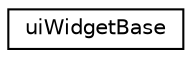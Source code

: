 digraph G
{
  edge [fontname="Helvetica",fontsize="10",labelfontname="Helvetica",labelfontsize="10"];
  node [fontname="Helvetica",fontsize="10",shape=record];
  rankdir=LR;
  Node1 [label="uiWidgetBase",height=0.2,width=0.4,color="black", fillcolor="white", style="filled",URL="$d6/d85/structuiWidgetBase.html"];
}
